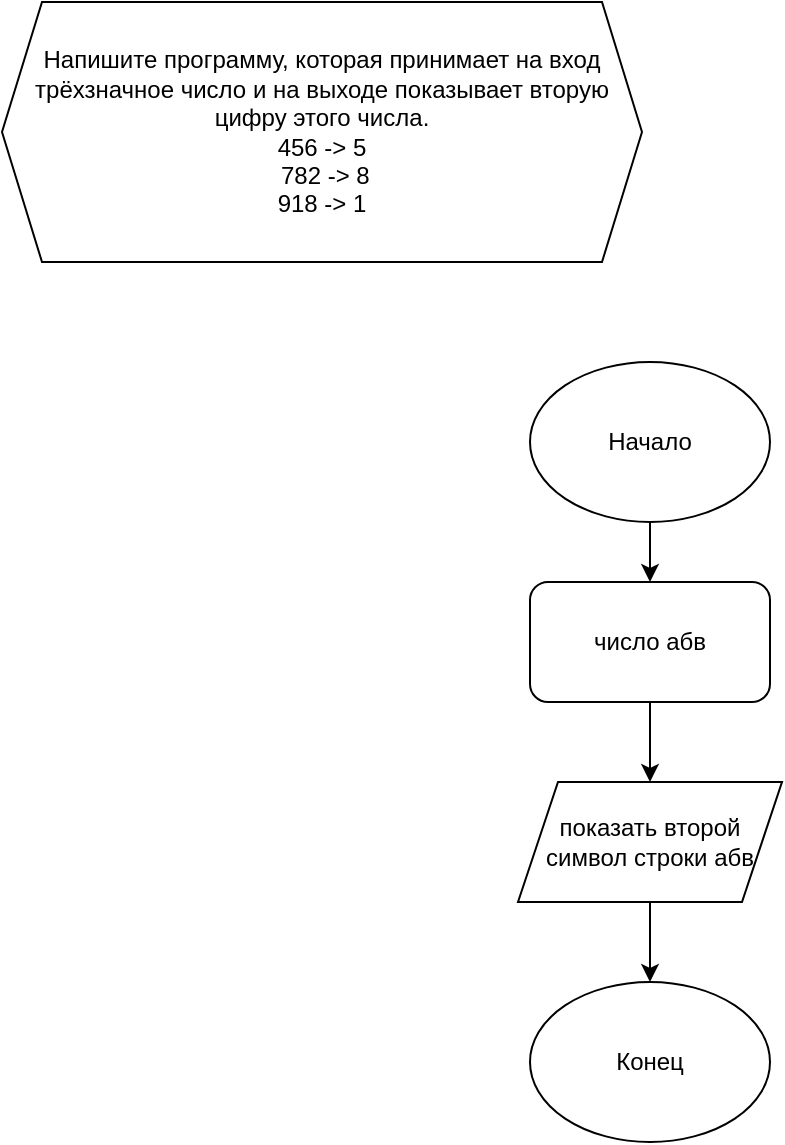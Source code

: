 <mxfile>
    <diagram id="3qOdt7jLaBaiYtKHmU4P" name="Страница 1">
        <mxGraphModel dx="734" dy="457" grid="1" gridSize="10" guides="1" tooltips="1" connect="1" arrows="1" fold="1" page="1" pageScale="1" pageWidth="827" pageHeight="1169" math="0" shadow="0">
            <root>
                <mxCell id="0"/>
                <mxCell id="1" parent="0"/>
                <mxCell id="2" value="&lt;div&gt;Напишите программу, которая принимает на вход трёхзначное число и на выходе показывает вторую цифру этого числа.&lt;/div&gt;&lt;div&gt;456 -&amp;gt; 5&lt;/div&gt;&lt;div&gt;&lt;span&gt;&amp;nbsp;782 -&amp;gt; 8&lt;/span&gt;&lt;/div&gt;&lt;div&gt;918 -&amp;gt; 1&lt;/div&gt;" style="shape=hexagon;perimeter=hexagonPerimeter2;whiteSpace=wrap;html=1;fixedSize=1;" vertex="1" parent="1">
                    <mxGeometry x="90" y="40" width="320" height="130" as="geometry"/>
                </mxCell>
                <mxCell id="5" value="" style="edgeStyle=none;html=1;" edge="1" parent="1" source="3" target="4">
                    <mxGeometry relative="1" as="geometry"/>
                </mxCell>
                <mxCell id="3" value="Начало" style="ellipse;whiteSpace=wrap;html=1;" vertex="1" parent="1">
                    <mxGeometry x="354" y="220" width="120" height="80" as="geometry"/>
                </mxCell>
                <mxCell id="8" value="" style="edgeStyle=none;html=1;" edge="1" parent="1" source="4" target="6">
                    <mxGeometry relative="1" as="geometry"/>
                </mxCell>
                <mxCell id="4" value="число абв" style="rounded=1;whiteSpace=wrap;html=1;" vertex="1" parent="1">
                    <mxGeometry x="354" y="330" width="120" height="60" as="geometry"/>
                </mxCell>
                <mxCell id="9" value="" style="edgeStyle=none;html=1;" edge="1" parent="1" source="6" target="7">
                    <mxGeometry relative="1" as="geometry"/>
                </mxCell>
                <mxCell id="6" value="показать второй символ строки абв" style="shape=parallelogram;perimeter=parallelogramPerimeter;whiteSpace=wrap;html=1;fixedSize=1;" vertex="1" parent="1">
                    <mxGeometry x="348" y="430" width="132" height="60" as="geometry"/>
                </mxCell>
                <mxCell id="7" value="Конец" style="ellipse;whiteSpace=wrap;html=1;" vertex="1" parent="1">
                    <mxGeometry x="354" y="530" width="120" height="80" as="geometry"/>
                </mxCell>
            </root>
        </mxGraphModel>
    </diagram>
</mxfile>